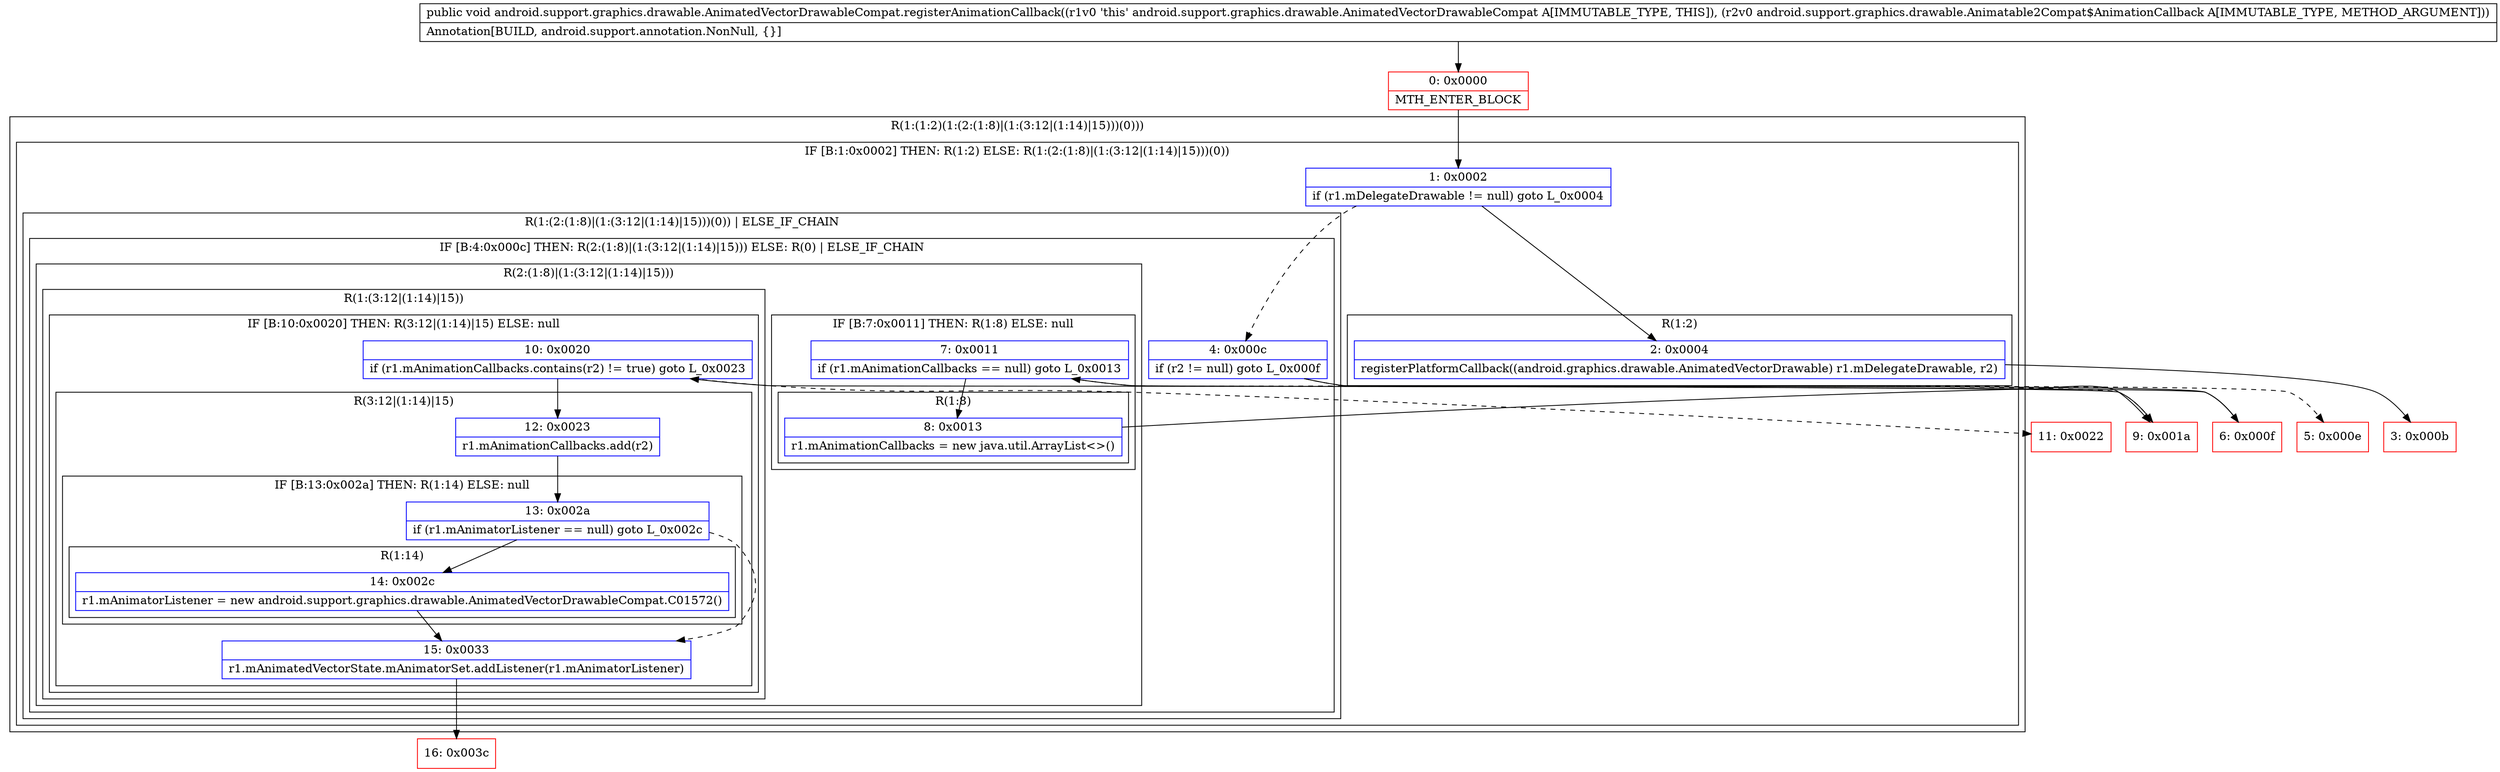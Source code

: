 digraph "CFG forandroid.support.graphics.drawable.AnimatedVectorDrawableCompat.registerAnimationCallback(Landroid\/support\/graphics\/drawable\/Animatable2Compat$AnimationCallback;)V" {
subgraph cluster_Region_848681958 {
label = "R(1:(1:2)(1:(2:(1:8)|(1:(3:12|(1:14)|15)))(0)))";
node [shape=record,color=blue];
subgraph cluster_IfRegion_1182854969 {
label = "IF [B:1:0x0002] THEN: R(1:2) ELSE: R(1:(2:(1:8)|(1:(3:12|(1:14)|15)))(0))";
node [shape=record,color=blue];
Node_1 [shape=record,label="{1\:\ 0x0002|if (r1.mDelegateDrawable != null) goto L_0x0004\l}"];
subgraph cluster_Region_633316023 {
label = "R(1:2)";
node [shape=record,color=blue];
Node_2 [shape=record,label="{2\:\ 0x0004|registerPlatformCallback((android.graphics.drawable.AnimatedVectorDrawable) r1.mDelegateDrawable, r2)\l}"];
}
subgraph cluster_Region_461563875 {
label = "R(1:(2:(1:8)|(1:(3:12|(1:14)|15)))(0)) | ELSE_IF_CHAIN\l";
node [shape=record,color=blue];
subgraph cluster_IfRegion_131356062 {
label = "IF [B:4:0x000c] THEN: R(2:(1:8)|(1:(3:12|(1:14)|15))) ELSE: R(0) | ELSE_IF_CHAIN\l";
node [shape=record,color=blue];
Node_4 [shape=record,label="{4\:\ 0x000c|if (r2 != null) goto L_0x000f\l}"];
subgraph cluster_Region_1189911418 {
label = "R(2:(1:8)|(1:(3:12|(1:14)|15)))";
node [shape=record,color=blue];
subgraph cluster_IfRegion_513680138 {
label = "IF [B:7:0x0011] THEN: R(1:8) ELSE: null";
node [shape=record,color=blue];
Node_7 [shape=record,label="{7\:\ 0x0011|if (r1.mAnimationCallbacks == null) goto L_0x0013\l}"];
subgraph cluster_Region_313488069 {
label = "R(1:8)";
node [shape=record,color=blue];
Node_8 [shape=record,label="{8\:\ 0x0013|r1.mAnimationCallbacks = new java.util.ArrayList\<\>()\l}"];
}
}
subgraph cluster_Region_938651051 {
label = "R(1:(3:12|(1:14)|15))";
node [shape=record,color=blue];
subgraph cluster_IfRegion_367515492 {
label = "IF [B:10:0x0020] THEN: R(3:12|(1:14)|15) ELSE: null";
node [shape=record,color=blue];
Node_10 [shape=record,label="{10\:\ 0x0020|if (r1.mAnimationCallbacks.contains(r2) != true) goto L_0x0023\l}"];
subgraph cluster_Region_2047746209 {
label = "R(3:12|(1:14)|15)";
node [shape=record,color=blue];
Node_12 [shape=record,label="{12\:\ 0x0023|r1.mAnimationCallbacks.add(r2)\l}"];
subgraph cluster_IfRegion_324947071 {
label = "IF [B:13:0x002a] THEN: R(1:14) ELSE: null";
node [shape=record,color=blue];
Node_13 [shape=record,label="{13\:\ 0x002a|if (r1.mAnimatorListener == null) goto L_0x002c\l}"];
subgraph cluster_Region_828580938 {
label = "R(1:14)";
node [shape=record,color=blue];
Node_14 [shape=record,label="{14\:\ 0x002c|r1.mAnimatorListener = new android.support.graphics.drawable.AnimatedVectorDrawableCompat.C01572()\l}"];
}
}
Node_15 [shape=record,label="{15\:\ 0x0033|r1.mAnimatedVectorState.mAnimatorSet.addListener(r1.mAnimatorListener)\l}"];
}
}
}
}
subgraph cluster_Region_437557749 {
label = "R(0)";
node [shape=record,color=blue];
}
}
}
}
}
Node_0 [shape=record,color=red,label="{0\:\ 0x0000|MTH_ENTER_BLOCK\l}"];
Node_3 [shape=record,color=red,label="{3\:\ 0x000b}"];
Node_5 [shape=record,color=red,label="{5\:\ 0x000e}"];
Node_6 [shape=record,color=red,label="{6\:\ 0x000f}"];
Node_9 [shape=record,color=red,label="{9\:\ 0x001a}"];
Node_11 [shape=record,color=red,label="{11\:\ 0x0022}"];
Node_16 [shape=record,color=red,label="{16\:\ 0x003c}"];
MethodNode[shape=record,label="{public void android.support.graphics.drawable.AnimatedVectorDrawableCompat.registerAnimationCallback((r1v0 'this' android.support.graphics.drawable.AnimatedVectorDrawableCompat A[IMMUTABLE_TYPE, THIS]), (r2v0 android.support.graphics.drawable.Animatable2Compat$AnimationCallback A[IMMUTABLE_TYPE, METHOD_ARGUMENT]))  | Annotation[BUILD, android.support.annotation.NonNull, \{\}]\l}"];
MethodNode -> Node_0;
Node_1 -> Node_2;
Node_1 -> Node_4[style=dashed];
Node_2 -> Node_3;
Node_4 -> Node_5[style=dashed];
Node_4 -> Node_6;
Node_7 -> Node_8;
Node_7 -> Node_9[style=dashed];
Node_8 -> Node_9;
Node_10 -> Node_11[style=dashed];
Node_10 -> Node_12;
Node_12 -> Node_13;
Node_13 -> Node_14;
Node_13 -> Node_15[style=dashed];
Node_14 -> Node_15;
Node_15 -> Node_16;
Node_0 -> Node_1;
Node_6 -> Node_7;
Node_9 -> Node_10;
}

